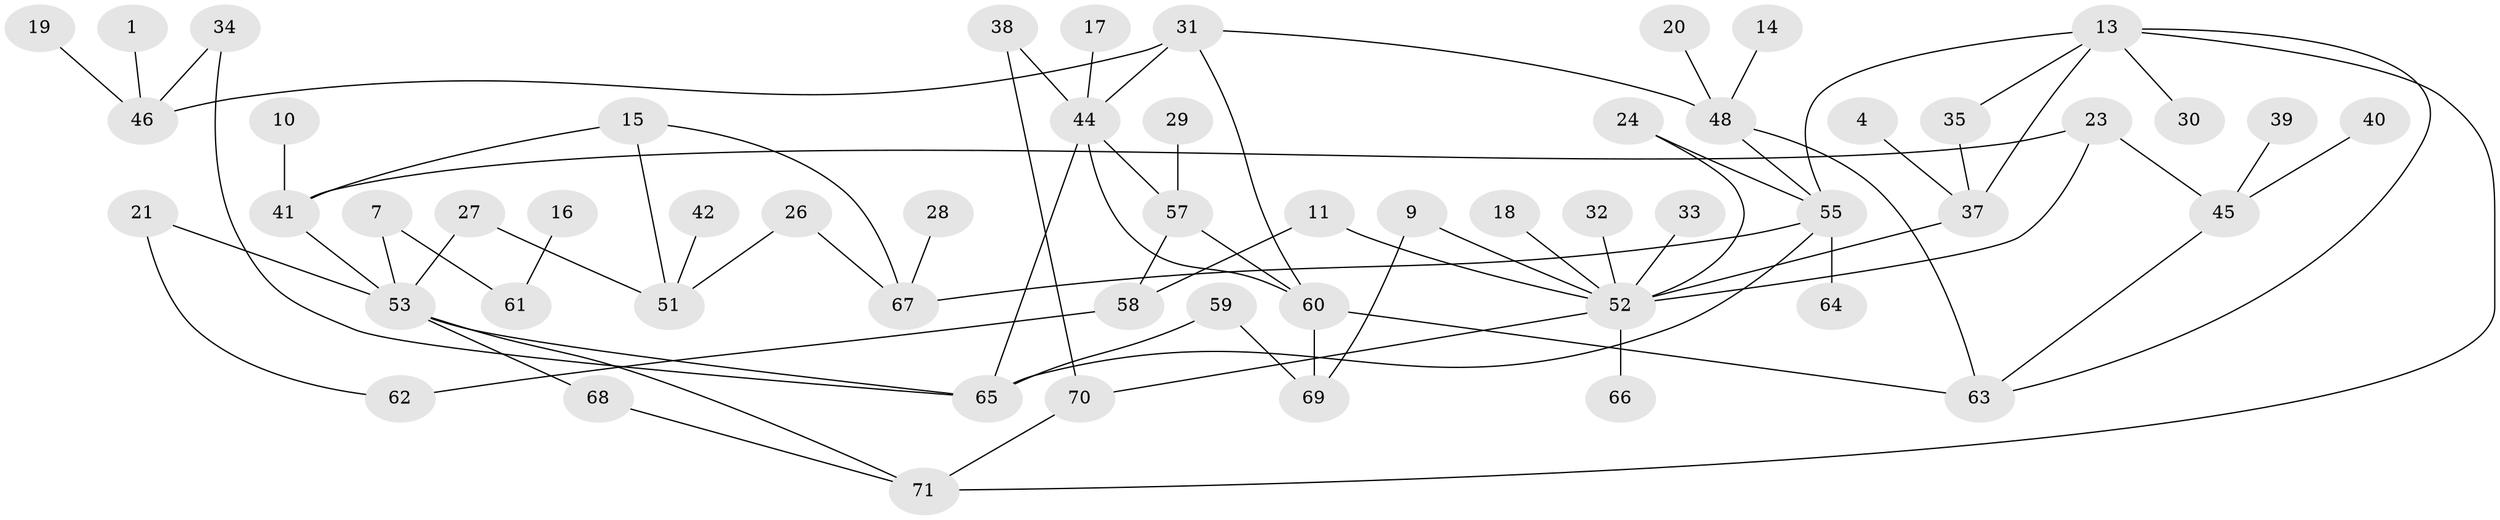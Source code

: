 // original degree distribution, {2: 0.2624113475177305, 4: 0.0851063829787234, 1: 0.2553191489361702, 3: 0.2553191489361702, 5: 0.0425531914893617, 0: 0.09219858156028368, 6: 0.0070921985815602835}
// Generated by graph-tools (version 1.1) at 2025/25/03/09/25 03:25:13]
// undirected, 56 vertices, 76 edges
graph export_dot {
graph [start="1"]
  node [color=gray90,style=filled];
  1;
  4;
  7;
  9;
  10;
  11;
  13;
  14;
  15;
  16;
  17;
  18;
  19;
  20;
  21;
  23;
  24;
  26;
  27;
  28;
  29;
  30;
  31;
  32;
  33;
  34;
  35;
  37;
  38;
  39;
  40;
  41;
  42;
  44;
  45;
  46;
  48;
  51;
  52;
  53;
  55;
  57;
  58;
  59;
  60;
  61;
  62;
  63;
  64;
  65;
  66;
  67;
  68;
  69;
  70;
  71;
  1 -- 46 [weight=1.0];
  4 -- 37 [weight=1.0];
  7 -- 53 [weight=1.0];
  7 -- 61 [weight=1.0];
  9 -- 52 [weight=1.0];
  9 -- 69 [weight=1.0];
  10 -- 41 [weight=1.0];
  11 -- 52 [weight=1.0];
  11 -- 58 [weight=1.0];
  13 -- 30 [weight=2.0];
  13 -- 35 [weight=1.0];
  13 -- 37 [weight=2.0];
  13 -- 55 [weight=1.0];
  13 -- 63 [weight=1.0];
  13 -- 71 [weight=1.0];
  14 -- 48 [weight=1.0];
  15 -- 41 [weight=1.0];
  15 -- 51 [weight=1.0];
  15 -- 67 [weight=1.0];
  16 -- 61 [weight=1.0];
  17 -- 44 [weight=1.0];
  18 -- 52 [weight=1.0];
  19 -- 46 [weight=1.0];
  20 -- 48 [weight=1.0];
  21 -- 53 [weight=1.0];
  21 -- 62 [weight=1.0];
  23 -- 41 [weight=1.0];
  23 -- 45 [weight=1.0];
  23 -- 52 [weight=1.0];
  24 -- 52 [weight=2.0];
  24 -- 55 [weight=1.0];
  26 -- 51 [weight=1.0];
  26 -- 67 [weight=1.0];
  27 -- 51 [weight=1.0];
  27 -- 53 [weight=1.0];
  28 -- 67 [weight=1.0];
  29 -- 57 [weight=1.0];
  31 -- 44 [weight=1.0];
  31 -- 46 [weight=2.0];
  31 -- 48 [weight=1.0];
  31 -- 60 [weight=1.0];
  32 -- 52 [weight=1.0];
  33 -- 52 [weight=1.0];
  34 -- 46 [weight=1.0];
  34 -- 65 [weight=1.0];
  35 -- 37 [weight=1.0];
  37 -- 52 [weight=1.0];
  38 -- 44 [weight=1.0];
  38 -- 70 [weight=1.0];
  39 -- 45 [weight=1.0];
  40 -- 45 [weight=1.0];
  41 -- 53 [weight=2.0];
  42 -- 51 [weight=1.0];
  44 -- 57 [weight=1.0];
  44 -- 60 [weight=1.0];
  44 -- 65 [weight=1.0];
  45 -- 63 [weight=1.0];
  48 -- 55 [weight=1.0];
  48 -- 63 [weight=1.0];
  52 -- 66 [weight=1.0];
  52 -- 70 [weight=1.0];
  53 -- 65 [weight=1.0];
  53 -- 68 [weight=1.0];
  53 -- 71 [weight=1.0];
  55 -- 64 [weight=1.0];
  55 -- 65 [weight=1.0];
  55 -- 67 [weight=1.0];
  57 -- 58 [weight=1.0];
  57 -- 60 [weight=1.0];
  58 -- 62 [weight=1.0];
  59 -- 65 [weight=1.0];
  59 -- 69 [weight=1.0];
  60 -- 63 [weight=1.0];
  60 -- 69 [weight=1.0];
  68 -- 71 [weight=1.0];
  70 -- 71 [weight=1.0];
}
